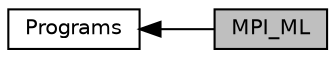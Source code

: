 digraph "MPI_ML"
{
  edge [fontname="Helvetica",fontsize="10",labelfontname="Helvetica",labelfontsize="10"];
  node [fontname="Helvetica",fontsize="10",shape=record];
  rankdir=LR;
  Node0 [label="MPI_ML",height=0.2,width=0.4,color="black", fillcolor="grey75", style="filled", fontcolor="black"];
  Node1 [label="Programs",height=0.2,width=0.4,color="black", fillcolor="white", style="filled",URL="$group__Programs.html"];
  Node1->Node0 [shape=plaintext, dir="back", style="solid"];
}
